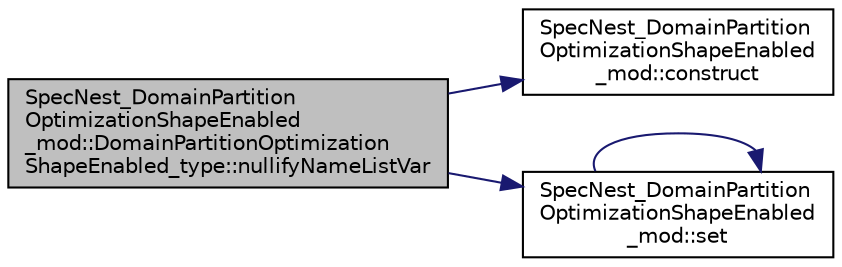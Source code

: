 digraph "SpecNest_DomainPartitionOptimizationShapeEnabled_mod::DomainPartitionOptimizationShapeEnabled_type::nullifyNameListVar"
{
 // LATEX_PDF_SIZE
  edge [fontname="Helvetica",fontsize="10",labelfontname="Helvetica",labelfontsize="10"];
  node [fontname="Helvetica",fontsize="10",shape=record];
  rankdir="LR";
  Node1 [label="SpecNest_DomainPartition\lOptimizationShapeEnabled\l_mod::DomainPartitionOptimization\lShapeEnabled_type::nullifyNameListVar",height=0.2,width=0.4,color="black", fillcolor="grey75", style="filled", fontcolor="black",tooltip=" "];
  Node1 -> Node2 [color="midnightblue",fontsize="10",style="solid",fontname="Helvetica"];
  Node2 [label="SpecNest_DomainPartition\lOptimizationShapeEnabled\l_mod::construct",height=0.2,width=0.4,color="black", fillcolor="white", style="filled",URL="$namespaceSpecNest__DomainPartitionOptimizationShapeEnabled__mod.html#a85057f9648dddbd0927515a0afdc9bf1",tooltip=" "];
  Node1 -> Node3 [color="midnightblue",fontsize="10",style="solid",fontname="Helvetica"];
  Node3 [label="SpecNest_DomainPartition\lOptimizationShapeEnabled\l_mod::set",height=0.2,width=0.4,color="black", fillcolor="white", style="filled",URL="$namespaceSpecNest__DomainPartitionOptimizationShapeEnabled__mod.html#a4cf242756a1644f49d9f679300623482",tooltip=" "];
  Node3 -> Node3 [color="midnightblue",fontsize="10",style="solid",fontname="Helvetica"];
}
